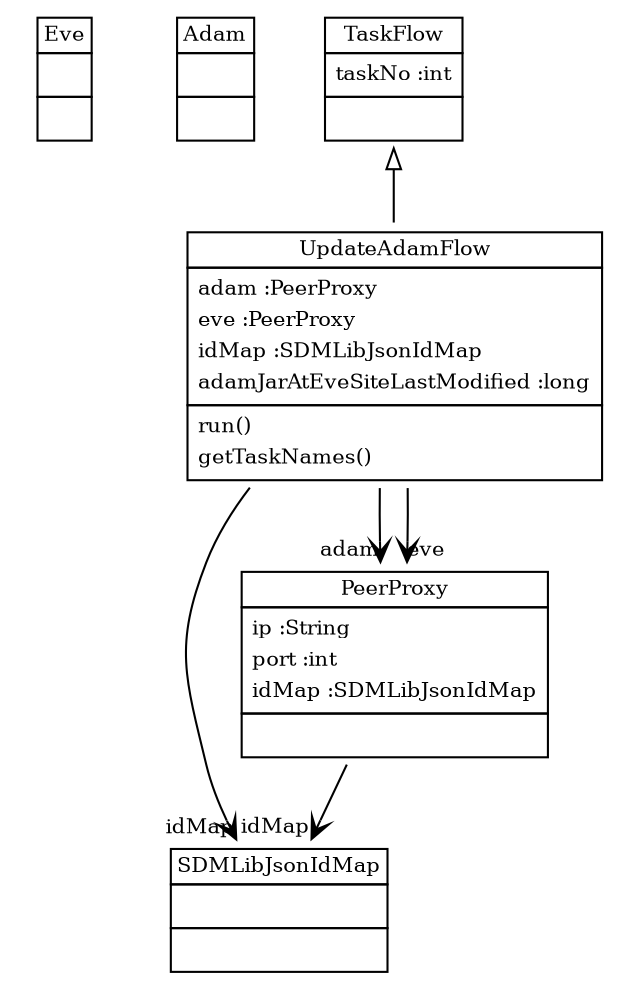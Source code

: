 
 digraph ClassDiagram {
    node [shape = none, fontsize = 10]; 
    edge [fontsize = 10];
    
    
    _Eve [label=<<table border='0' cellborder='1' cellspacing='0'> <tr> <td HREF="../src/Eve.java">Eve</td> </tr> <tr><td><table border='0' cellborder='0' cellspacing='0'> <tr><td> </td></tr> </table></td></tr> <tr><td><table border='0' cellborder='0' cellspacing='0'> <tr><td> </td></tr> </table></td></tr> </table>>];
    _Adam [label=<<table border='0' cellborder='1' cellspacing='0'> <tr> <td HREF="../src/Adam.java">Adam</td> </tr> <tr><td><table border='0' cellborder='0' cellspacing='0'> <tr><td> </td></tr> </table></td></tr> <tr><td><table border='0' cellborder='0' cellspacing='0'> <tr><td> </td></tr> </table></td></tr> </table>>];
    _TaskFlow [label=<<table border='0' cellborder='1' cellspacing='0'> <tr> <td HREF="../src/org/sdmlib/logger/TaskFlow.java">TaskFlow</td> </tr> <tr><td><table border='0' cellborder='0' cellspacing='0'> <tr><td align='left'>taskNo :int</td></tr>  </table></td></tr> <tr><td><table border='0' cellborder='0' cellspacing='0'> <tr><td> </td></tr> </table></td></tr> </table>>];
    _SDMLibJsonIdMap [label=<<table border='0' cellborder='1' cellspacing='0'> <tr> <td HREF="../src/org/sdmlib/serialization/SDMLibJsonIdMap.java">SDMLibJsonIdMap</td> </tr> <tr><td><table border='0' cellborder='0' cellspacing='0'> <tr><td> </td></tr> </table></td></tr> <tr><td><table border='0' cellborder='0' cellspacing='0'> <tr><td> </td></tr> </table></td></tr> </table>>];
    _PeerProxy [label=<<table border='0' cellborder='1' cellspacing='0'> <tr> <td HREF="../src/org/sdmlib/logger/PeerProxy.java">PeerProxy</td> </tr> <tr><td><table border='0' cellborder='0' cellspacing='0'> <tr><td align='left'>ip :String</td></tr> <tr><td align='left'>port :int</td></tr> <tr><td align='left'>idMap :SDMLibJsonIdMap</td></tr>  </table></td></tr> <tr><td><table border='0' cellborder='0' cellspacing='0'> <tr><td> </td></tr> </table></td></tr> </table>>];
    _UpdateAdamFlow [label=<<table border='0' cellborder='1' cellspacing='0'> <tr> <td HREF="../src/UpdateAdamFlow.java">UpdateAdamFlow</td> </tr> <tr><td><table border='0' cellborder='0' cellspacing='0'> <tr><td align='left'>adam :PeerProxy</td></tr> <tr><td align='left'>eve :PeerProxy</td></tr> <tr><td align='left'>idMap :SDMLibJsonIdMap</td></tr> <tr><td align='left'>adamJarAtEveSiteLastModified :long</td></tr>  </table></td></tr> <tr><td><table border='0' cellborder='0' cellspacing='0'> <tr><td align='left'>run()</td></tr> <tr><td align='left'>getTaskNames()</td></tr>  </table></td></tr> </table>>];
    
    
    
    _TaskFlow ->  _UpdateAdamFlow [dir = "back" arrowtail = "empty"];
    _PeerProxy -> _SDMLibJsonIdMap [headlabel = "idMap" taillabel = "" arrowhead = "vee" ];
    _UpdateAdamFlow -> _PeerProxy [headlabel = "adam" taillabel = "" arrowhead = "vee" ];
    _UpdateAdamFlow -> _PeerProxy [headlabel = "eve" taillabel = "" arrowhead = "vee" ];
    _UpdateAdamFlow -> _SDMLibJsonIdMap [headlabel = "idMap" taillabel = "" arrowhead = "vee" ];
}
